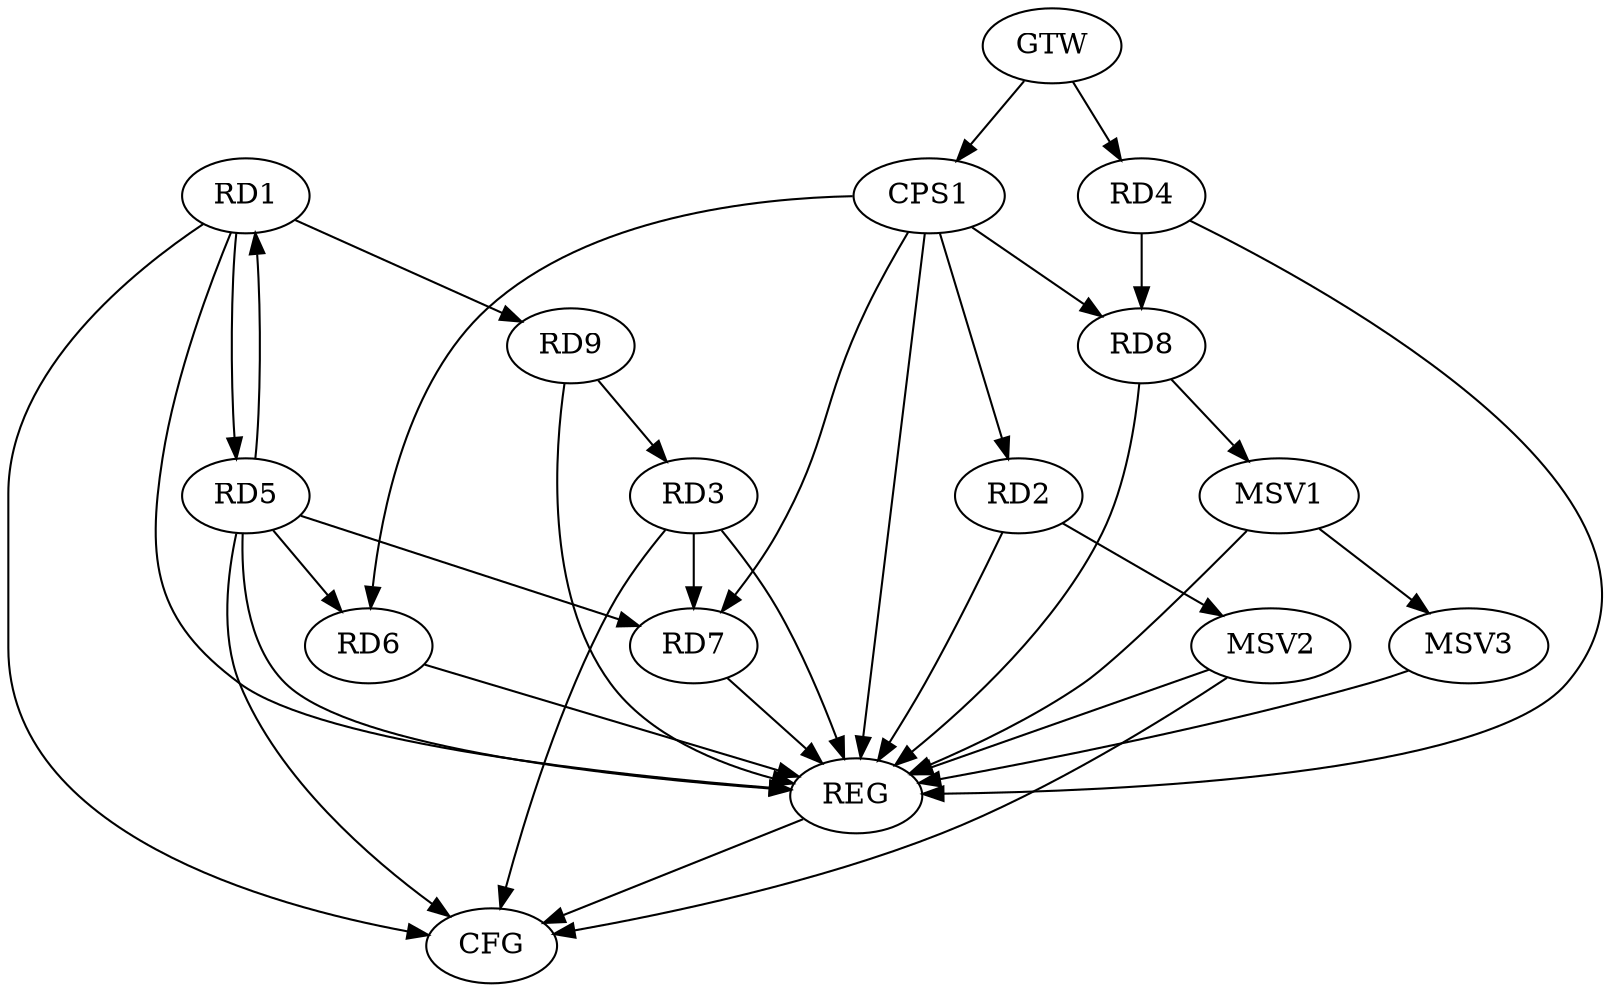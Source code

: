 strict digraph G {
  RD1 [ label="RD1" ];
  RD2 [ label="RD2" ];
  RD3 [ label="RD3" ];
  RD4 [ label="RD4" ];
  RD5 [ label="RD5" ];
  RD6 [ label="RD6" ];
  RD7 [ label="RD7" ];
  RD8 [ label="RD8" ];
  RD9 [ label="RD9" ];
  CPS1 [ label="CPS1" ];
  GTW [ label="GTW" ];
  REG [ label="REG" ];
  CFG [ label="CFG" ];
  MSV1 [ label="MSV1" ];
  MSV2 [ label="MSV2" ];
  MSV3 [ label="MSV3" ];
  RD1 -> RD5;
  RD5 -> RD1;
  RD1 -> RD9;
  RD3 -> RD7;
  RD9 -> RD3;
  RD4 -> RD8;
  RD5 -> RD6;
  RD5 -> RD7;
  CPS1 -> RD2;
  CPS1 -> RD6;
  CPS1 -> RD7;
  CPS1 -> RD8;
  GTW -> RD4;
  GTW -> CPS1;
  RD1 -> REG;
  RD2 -> REG;
  RD3 -> REG;
  RD4 -> REG;
  RD5 -> REG;
  RD6 -> REG;
  RD7 -> REG;
  RD8 -> REG;
  RD9 -> REG;
  CPS1 -> REG;
  RD1 -> CFG;
  RD5 -> CFG;
  RD3 -> CFG;
  REG -> CFG;
  RD8 -> MSV1;
  MSV1 -> REG;
  RD2 -> MSV2;
  MSV2 -> REG;
  MSV2 -> CFG;
  MSV1 -> MSV3;
  MSV3 -> REG;
}
